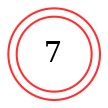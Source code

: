 digraph {   
    node [shape = doublecircle, color = firebrick1] 7 ;
    node [shape = circle];
    node [color= firebrick1];
    7;	
}